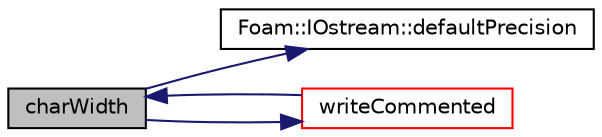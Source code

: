 digraph "charWidth"
{
  bgcolor="transparent";
  edge [fontname="Helvetica",fontsize="10",labelfontname="Helvetica",labelfontsize="10"];
  node [fontname="Helvetica",fontsize="10",shape=record];
  rankdir="LR";
  Node1 [label="charWidth",height=0.2,width=0.4,color="black", fillcolor="grey75", style="filled", fontcolor="black"];
  Node1 -> Node2 [color="midnightblue",fontsize="10",style="solid",fontname="Helvetica"];
  Node2 [label="Foam::IOstream::defaultPrecision",height=0.2,width=0.4,color="black",URL="$a01209.html#a90f508fef73438f120430ecacd3a603b",tooltip="Return the default precision. "];
  Node1 -> Node3 [color="midnightblue",fontsize="10",style="solid",fontname="Helvetica"];
  Node3 [label="writeCommented",height=0.2,width=0.4,color="red",URL="$a02989.html#a0cadcd36ab066e82b92f9a3a367ea013",tooltip="Write a commented string to stream. "];
  Node3 -> Node1 [color="midnightblue",fontsize="10",style="solid",fontname="Helvetica"];
}
